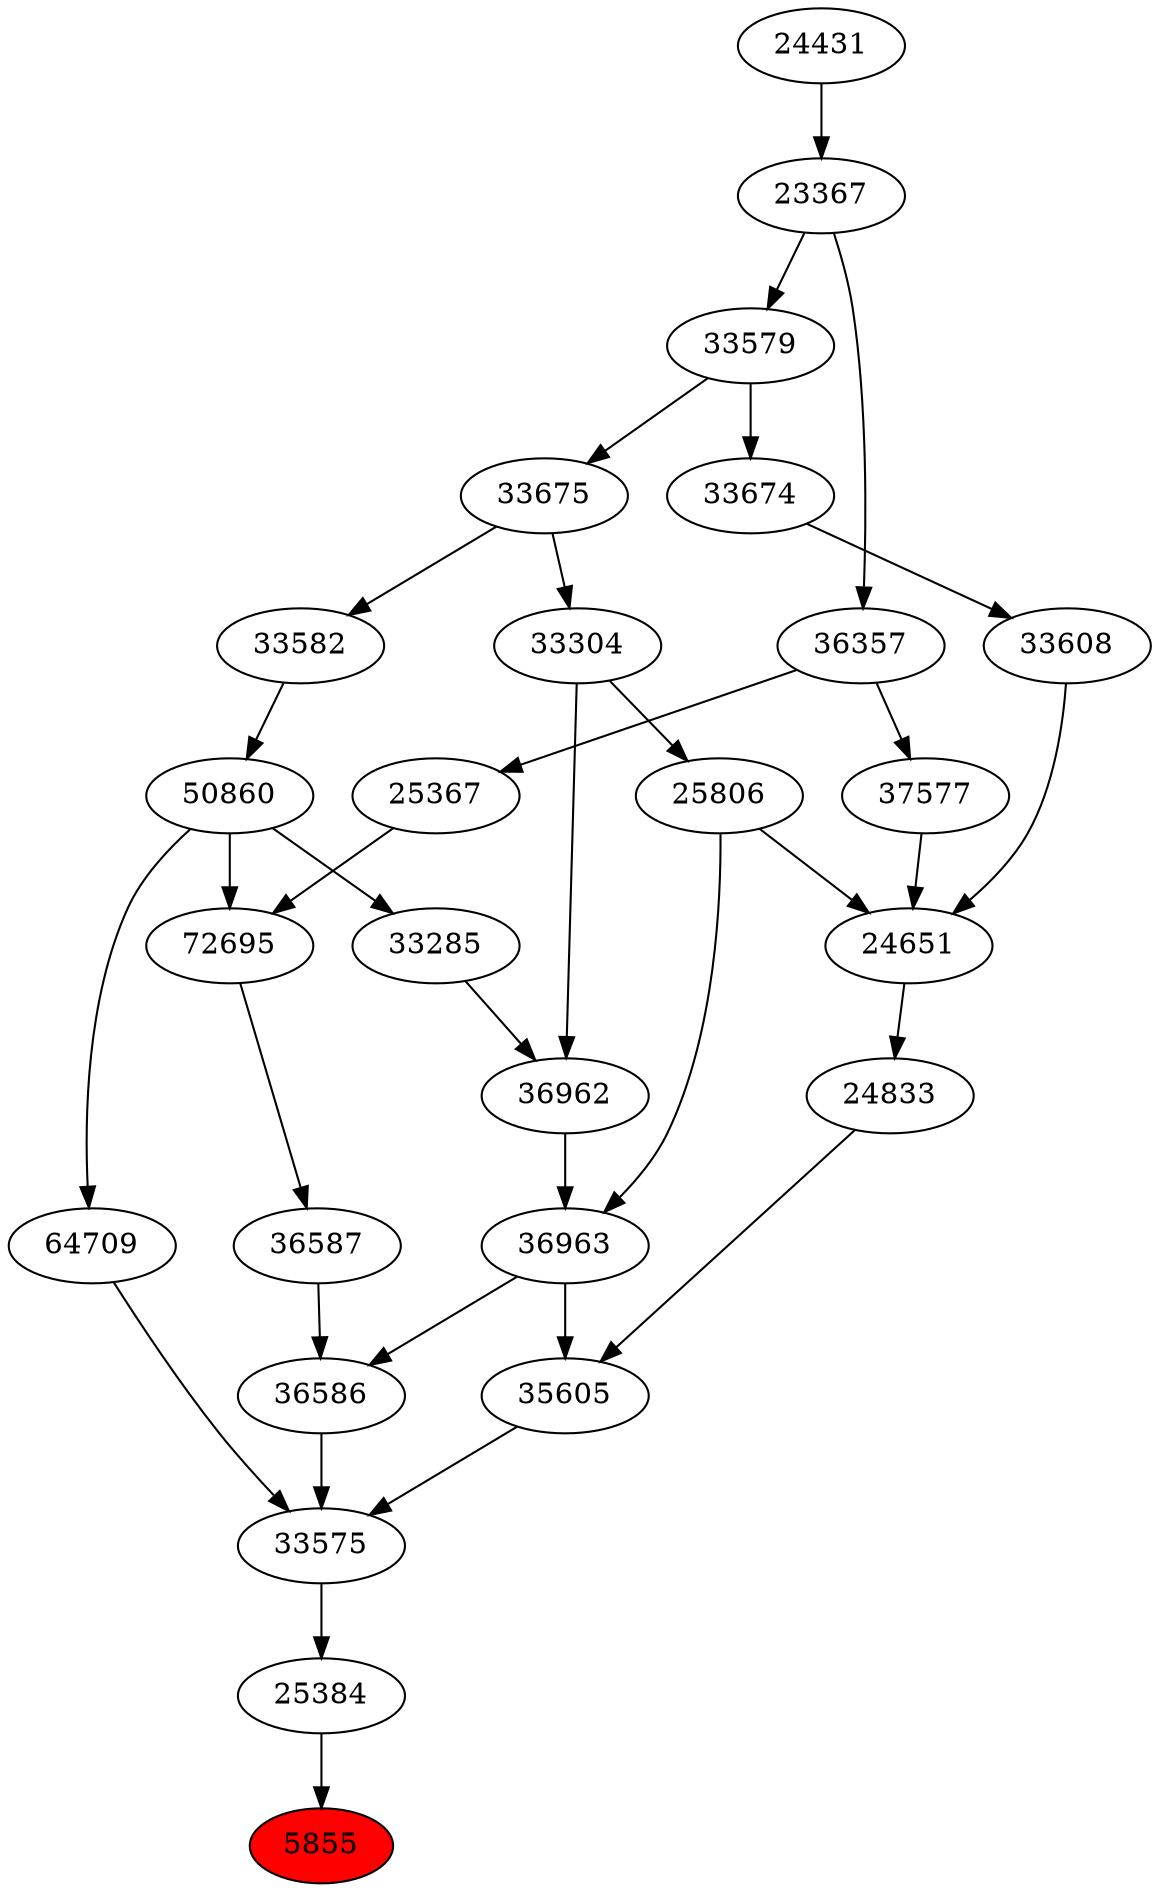 strict digraph{ 
5855 [label="5855" fillcolor=red style=filled]
25384 -> 5855
25384 [label="25384"]
33575 -> 25384
33575 [label="33575"]
36586 -> 33575
35605 -> 33575
64709 -> 33575
36586 [label="36586"]
36587 -> 36586
36963 -> 36586
35605 [label="35605"]
24833 -> 35605
36963 -> 35605
64709 [label="64709"]
50860 -> 64709
36587 [label="36587"]
72695 -> 36587
36963 [label="36963"]
36962 -> 36963
25806 -> 36963
24833 [label="24833"]
24651 -> 24833
50860 [label="50860"]
33582 -> 50860
72695 [label="72695"]
50860 -> 72695
25367 -> 72695
36962 [label="36962"]
33285 -> 36962
33304 -> 36962
25806 [label="25806"]
33304 -> 25806
24651 [label="24651"]
25806 -> 24651
33608 -> 24651
37577 -> 24651
33582 [label="33582"]
33675 -> 33582
25367 [label="25367"]
36357 -> 25367
33285 [label="33285"]
50860 -> 33285
33304 [label="33304"]
33675 -> 33304
33608 [label="33608"]
33674 -> 33608
37577 [label="37577"]
36357 -> 37577
33675 [label="33675"]
33579 -> 33675
36357 [label="36357"]
23367 -> 36357
33674 [label="33674"]
33579 -> 33674
33579 [label="33579"]
23367 -> 33579
23367 [label="23367"]
24431 -> 23367
24431 [label="24431"]
}